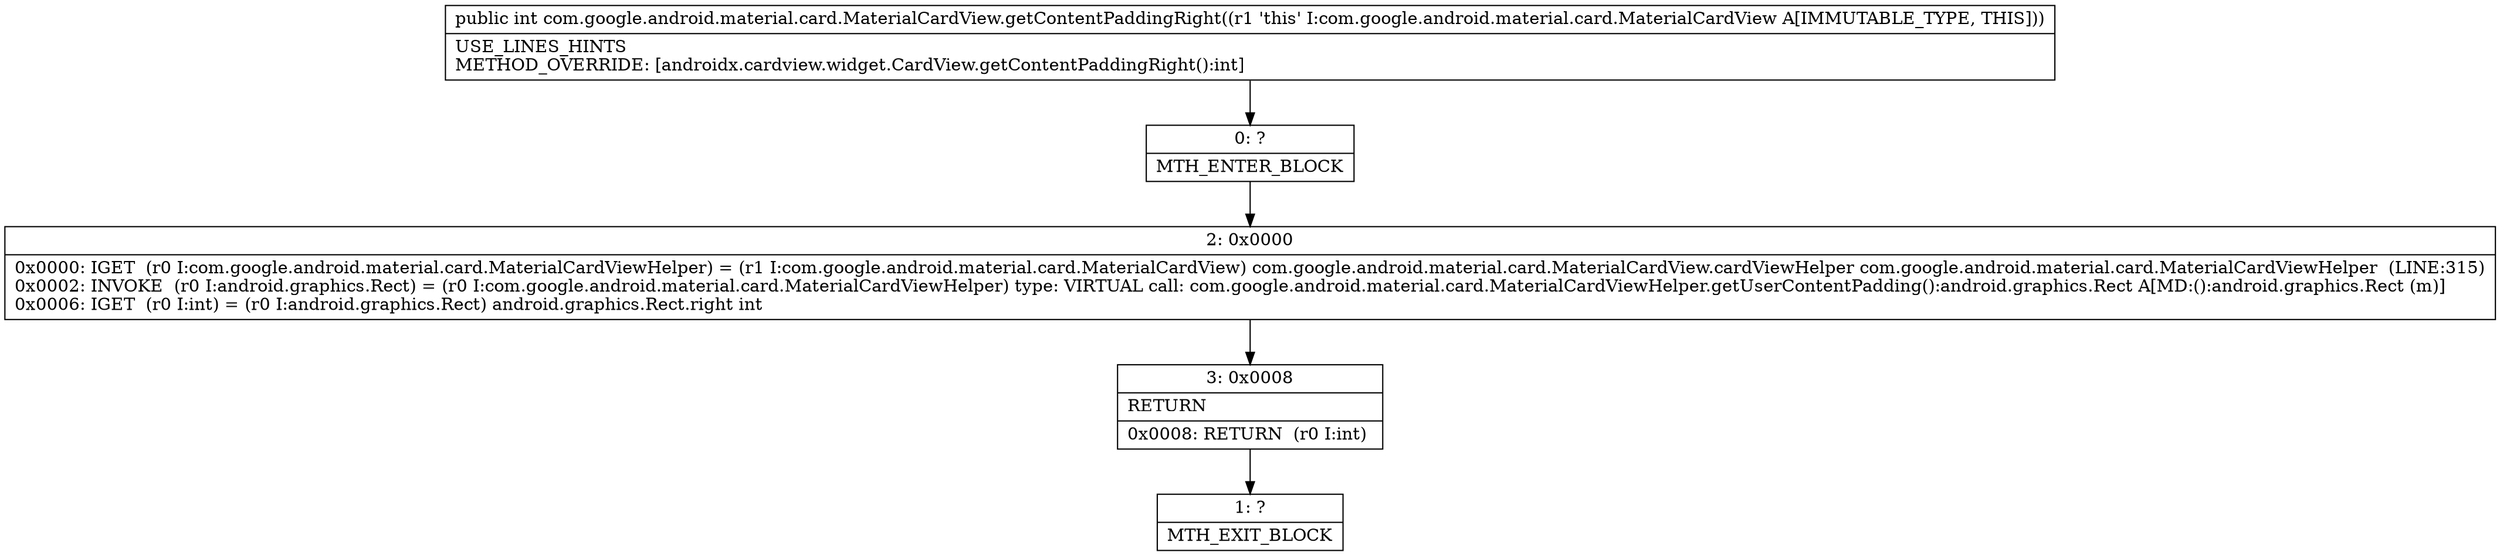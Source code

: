 digraph "CFG forcom.google.android.material.card.MaterialCardView.getContentPaddingRight()I" {
Node_0 [shape=record,label="{0\:\ ?|MTH_ENTER_BLOCK\l}"];
Node_2 [shape=record,label="{2\:\ 0x0000|0x0000: IGET  (r0 I:com.google.android.material.card.MaterialCardViewHelper) = (r1 I:com.google.android.material.card.MaterialCardView) com.google.android.material.card.MaterialCardView.cardViewHelper com.google.android.material.card.MaterialCardViewHelper  (LINE:315)\l0x0002: INVOKE  (r0 I:android.graphics.Rect) = (r0 I:com.google.android.material.card.MaterialCardViewHelper) type: VIRTUAL call: com.google.android.material.card.MaterialCardViewHelper.getUserContentPadding():android.graphics.Rect A[MD:():android.graphics.Rect (m)]\l0x0006: IGET  (r0 I:int) = (r0 I:android.graphics.Rect) android.graphics.Rect.right int \l}"];
Node_3 [shape=record,label="{3\:\ 0x0008|RETURN\l|0x0008: RETURN  (r0 I:int) \l}"];
Node_1 [shape=record,label="{1\:\ ?|MTH_EXIT_BLOCK\l}"];
MethodNode[shape=record,label="{public int com.google.android.material.card.MaterialCardView.getContentPaddingRight((r1 'this' I:com.google.android.material.card.MaterialCardView A[IMMUTABLE_TYPE, THIS]))  | USE_LINES_HINTS\lMETHOD_OVERRIDE: [androidx.cardview.widget.CardView.getContentPaddingRight():int]\l}"];
MethodNode -> Node_0;Node_0 -> Node_2;
Node_2 -> Node_3;
Node_3 -> Node_1;
}

